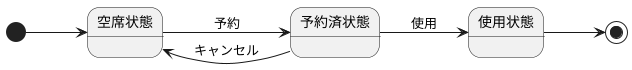 @startuml
left to right direction
[*] --> 空席状態
空席状態 --> 予約済状態 : 予約
予約済状態 --> 使用状態 : 使用
予約済状態 --> 空席状態 : キャンセル
使用状態 --> [*]
@enduml